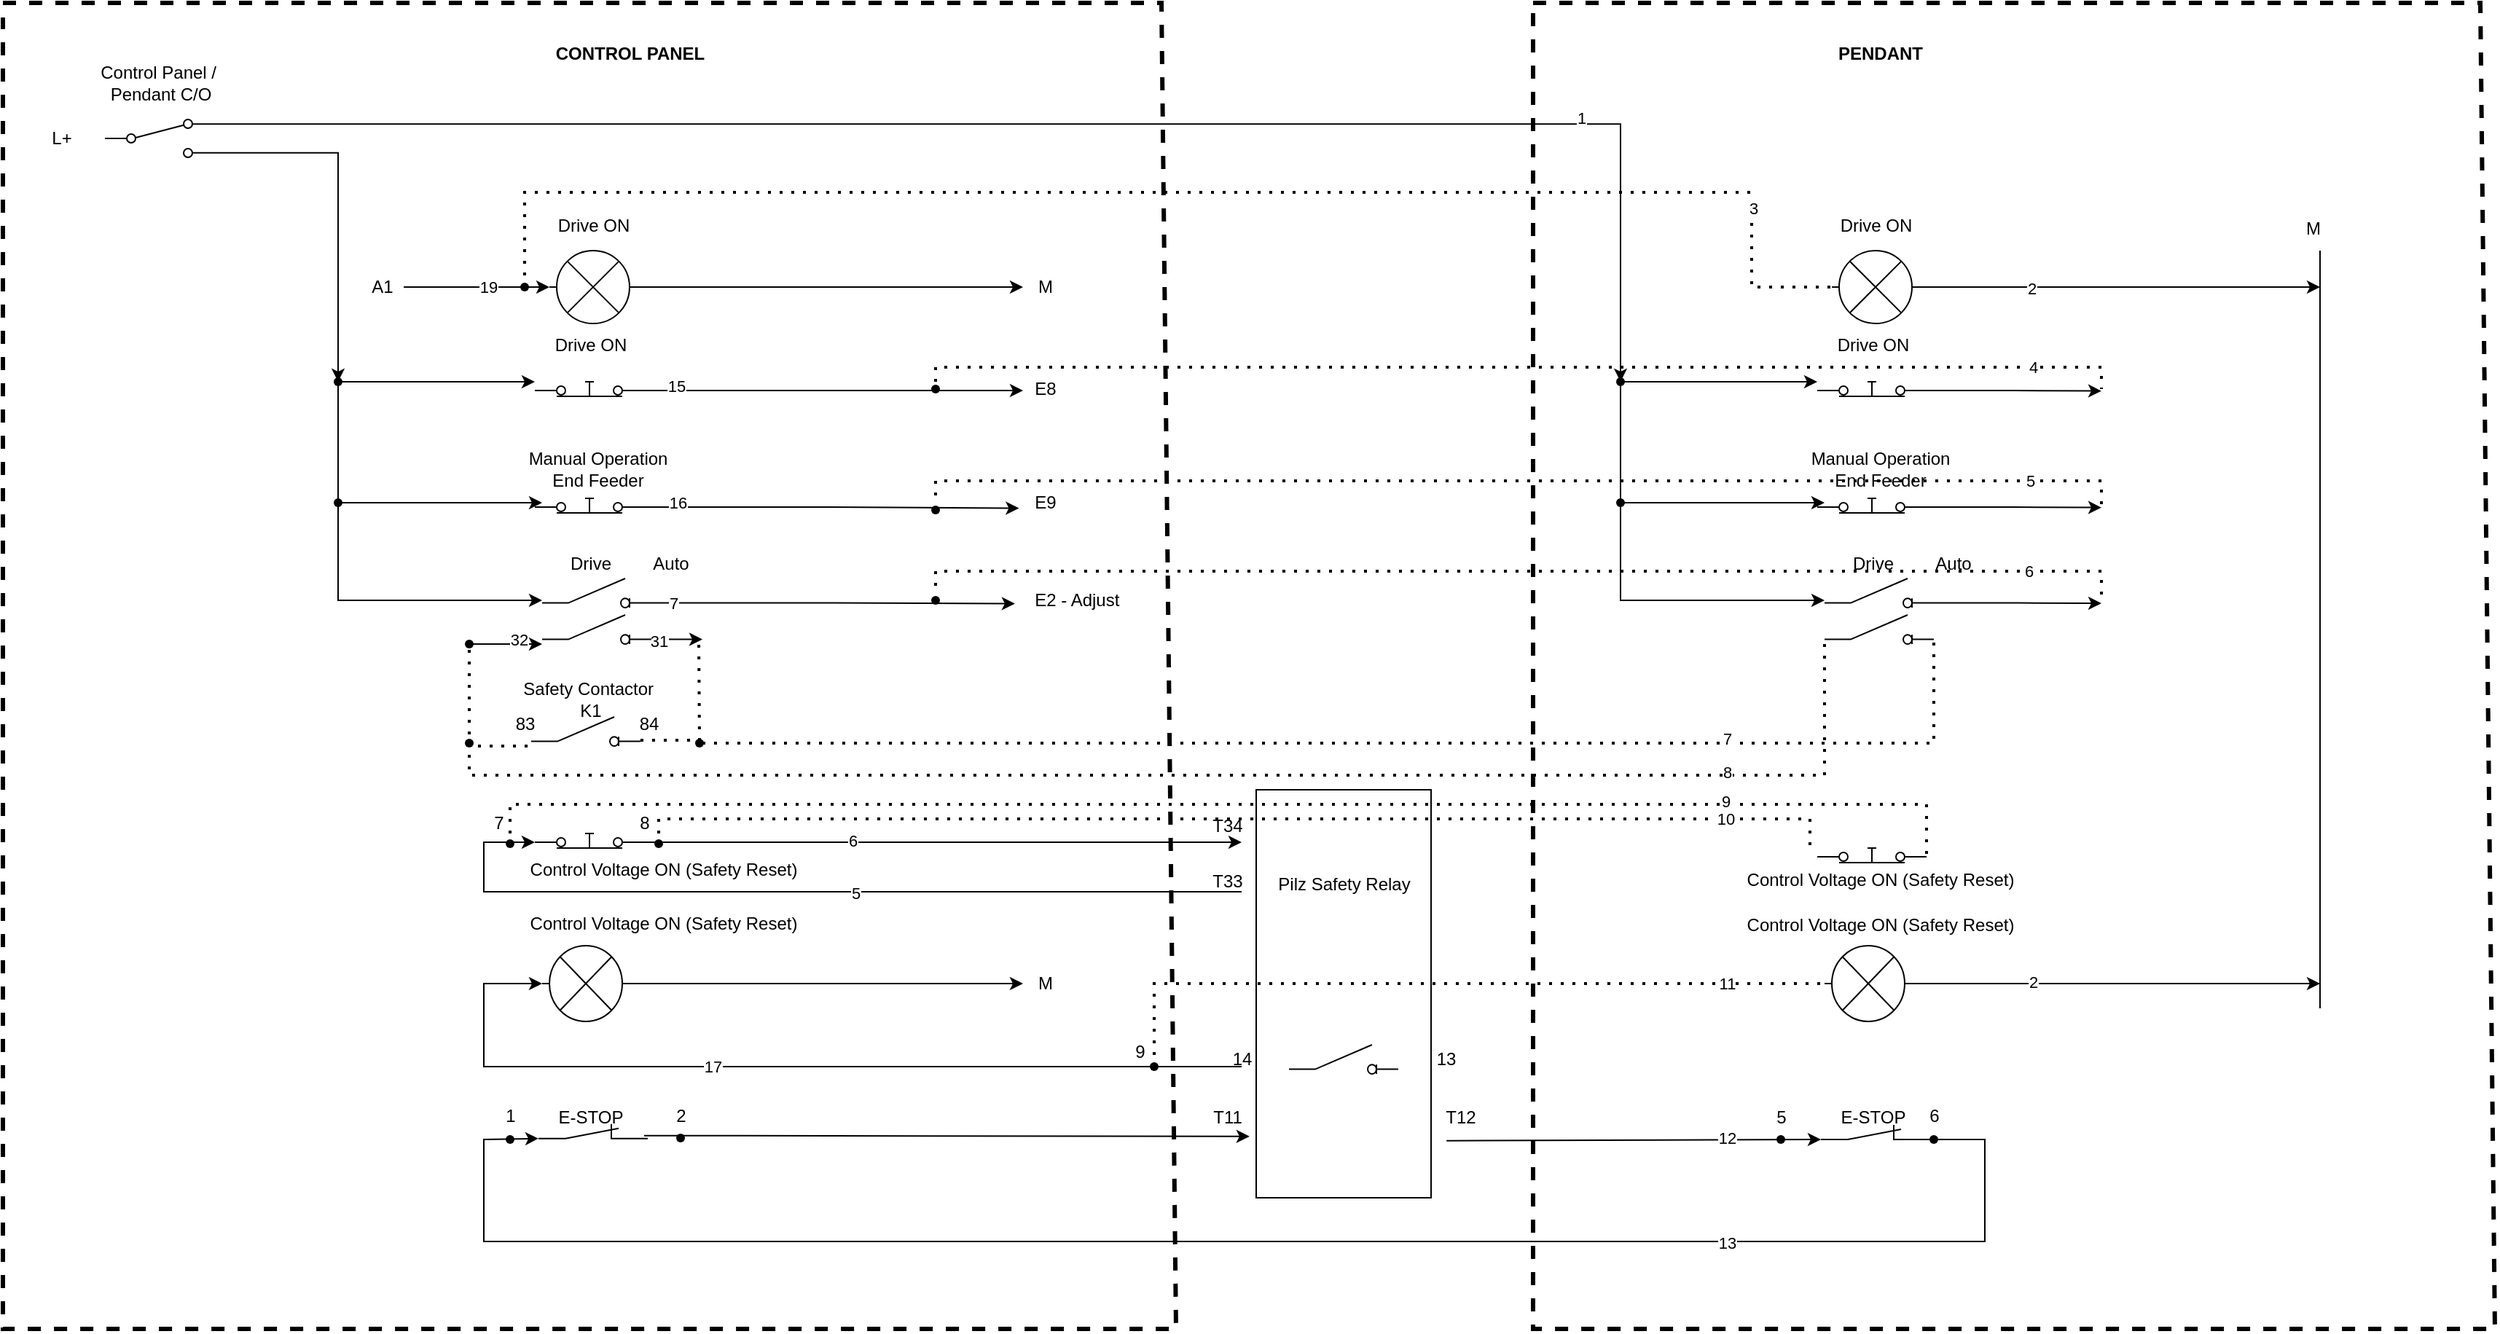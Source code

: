 <mxfile version="26.0.16">
  <diagram name="Page-1" id="7e0a89b8-554c-2b80-1dc8-d5c74ca68de4">
    <mxGraphModel dx="1048" dy="552" grid="1" gridSize="10" guides="1" tooltips="1" connect="1" arrows="1" fold="1" page="1" pageScale="1" pageWidth="1100" pageHeight="850" background="none" math="0" shadow="0">
      <root>
        <mxCell id="0" />
        <mxCell id="1" parent="0" />
        <mxCell id="IDQg8fl6bIcZGyg7sgiW-2" style="edgeStyle=orthogonalEdgeStyle;rounded=0;orthogonalLoop=1;jettySize=auto;html=1;exitX=1;exitY=0.8;exitDx=0;exitDy=0;" edge="1" parent="1" source="r-EeKwnptwa9FQMb00Me-15">
          <mxGeometry relative="1" as="geometry">
            <mxPoint x="780" y="656" as="targetPoint" />
          </mxGeometry>
        </mxCell>
        <mxCell id="IDQg8fl6bIcZGyg7sgiW-48" value="15" style="edgeLabel;html=1;align=center;verticalAlign=middle;resizable=0;points=[];" vertex="1" connectable="0" parent="IDQg8fl6bIcZGyg7sgiW-2">
          <mxGeometry x="-0.835" y="3" relative="1" as="geometry">
            <mxPoint as="offset" />
          </mxGeometry>
        </mxCell>
        <mxCell id="r-EeKwnptwa9FQMb00Me-15" value="" style="html=1;shape=mxgraph.electrical.electro-mechanical.pushbutton;aspect=fixed;elSwitchState=on;" parent="1" vertex="1">
          <mxGeometry x="445" y="640" width="75" height="20" as="geometry" />
        </mxCell>
        <mxCell id="IDQg8fl6bIcZGyg7sgiW-142" style="edgeStyle=orthogonalEdgeStyle;rounded=0;orthogonalLoop=1;jettySize=auto;html=1;exitX=1;exitY=0.8;exitDx=0;exitDy=0;" edge="1" parent="1" source="r-EeKwnptwa9FQMb00Me-16">
          <mxGeometry relative="1" as="geometry">
            <mxPoint x="930" y="966" as="targetPoint" />
          </mxGeometry>
        </mxCell>
        <mxCell id="IDQg8fl6bIcZGyg7sgiW-170" value="6" style="edgeLabel;html=1;align=center;verticalAlign=middle;resizable=0;points=[];" vertex="1" connectable="0" parent="IDQg8fl6bIcZGyg7sgiW-142">
          <mxGeometry x="-0.304" y="1" relative="1" as="geometry">
            <mxPoint as="offset" />
          </mxGeometry>
        </mxCell>
        <mxCell id="r-EeKwnptwa9FQMb00Me-16" value="" style="html=1;shape=mxgraph.electrical.electro-mechanical.pushbutton;aspect=fixed;elSwitchState=on;" parent="1" vertex="1">
          <mxGeometry x="445" y="950" width="75" height="20" as="geometry" />
        </mxCell>
        <mxCell id="IDQg8fl6bIcZGyg7sgiW-74" style="edgeStyle=orthogonalEdgeStyle;rounded=0;orthogonalLoop=1;jettySize=auto;html=1;exitX=1;exitY=0.12;exitDx=0;exitDy=0;entryX=0.451;entryY=-0.068;entryDx=0;entryDy=0;entryPerimeter=0;" edge="1" parent="1" source="r-EeKwnptwa9FQMb00Me-17" target="IDQg8fl6bIcZGyg7sgiW-92">
          <mxGeometry relative="1" as="geometry">
            <mxPoint x="1080" y="543" as="targetPoint" />
          </mxGeometry>
        </mxCell>
        <mxCell id="IDQg8fl6bIcZGyg7sgiW-183" value="1" style="edgeLabel;html=1;align=center;verticalAlign=middle;resizable=0;points=[];" vertex="1" connectable="0" parent="IDQg8fl6bIcZGyg7sgiW-74">
          <mxGeometry x="0.645" y="4" relative="1" as="geometry">
            <mxPoint x="-1" as="offset" />
          </mxGeometry>
        </mxCell>
        <mxCell id="r-EeKwnptwa9FQMb00Me-17" value="" style="html=1;shape=mxgraph.electrical.electro-mechanical.twoWaySwitch;aspect=fixed;elSwitchState=2;" parent="1" vertex="1">
          <mxGeometry x="150" y="470" width="75" height="26" as="geometry" />
        </mxCell>
        <mxCell id="r-EeKwnptwa9FQMb00Me-27" style="edgeStyle=orthogonalEdgeStyle;rounded=0;orthogonalLoop=1;jettySize=auto;html=1;" parent="1" source="r-EeKwnptwa9FQMb00Me-26" edge="1">
          <mxGeometry relative="1" as="geometry">
            <mxPoint x="450" y="733" as="targetPoint" />
          </mxGeometry>
        </mxCell>
        <mxCell id="r-EeKwnptwa9FQMb00Me-26" value="" style="shape=waypoint;sketch=0;fillStyle=solid;size=6;pointerEvents=1;points=[];fillColor=none;resizable=0;rotatable=0;perimeter=centerPerimeter;snapToPoint=1;" parent="1" vertex="1">
          <mxGeometry x="300" y="723" width="20" height="20" as="geometry" />
        </mxCell>
        <mxCell id="IDQg8fl6bIcZGyg7sgiW-1" style="edgeStyle=orthogonalEdgeStyle;rounded=0;orthogonalLoop=1;jettySize=auto;html=1;" edge="1" parent="1" source="r-EeKwnptwa9FQMb00Me-48" target="r-EeKwnptwa9FQMb00Me-15">
          <mxGeometry relative="1" as="geometry" />
        </mxCell>
        <mxCell id="IDQg8fl6bIcZGyg7sgiW-17" style="edgeStyle=orthogonalEdgeStyle;rounded=0;orthogonalLoop=1;jettySize=auto;html=1;" edge="1" parent="1" source="r-EeKwnptwa9FQMb00Me-48">
          <mxGeometry relative="1" as="geometry">
            <mxPoint x="450" y="800" as="targetPoint" />
            <Array as="points">
              <mxPoint x="310" y="800" />
              <mxPoint x="361" y="800" />
            </Array>
          </mxGeometry>
        </mxCell>
        <mxCell id="r-EeKwnptwa9FQMb00Me-48" value="" style="shape=waypoint;sketch=0;fillStyle=solid;size=6;pointerEvents=1;points=[];fillColor=none;resizable=0;rotatable=0;perimeter=centerPerimeter;snapToPoint=1;" parent="1" vertex="1">
          <mxGeometry x="300" y="640" width="20" height="20" as="geometry" />
        </mxCell>
        <mxCell id="r-EeKwnptwa9FQMb00Me-78" value="Drive ON" style="text;html=1;align=center;verticalAlign=middle;resizable=0;points=[];autosize=1;strokeColor=none;fillColor=none;" parent="1" vertex="1">
          <mxGeometry x="447.5" y="610" width="70" height="30" as="geometry" />
        </mxCell>
        <mxCell id="r-EeKwnptwa9FQMb00Me-79" value="&lt;div&gt;Manual Operation&lt;/div&gt;End Feeder" style="text;html=1;align=center;verticalAlign=middle;resizable=0;points=[];autosize=1;strokeColor=none;fillColor=none;" parent="1" vertex="1">
          <mxGeometry x="427.5" y="690" width="120" height="40" as="geometry" />
        </mxCell>
        <mxCell id="r-EeKwnptwa9FQMb00Me-81" value="Drive" style="text;html=1;align=center;verticalAlign=middle;resizable=0;points=[];autosize=1;strokeColor=none;fillColor=none;" parent="1" vertex="1">
          <mxGeometry x="457.5" y="760" width="50" height="30" as="geometry" />
        </mxCell>
        <mxCell id="r-EeKwnptwa9FQMb00Me-86" value="L+" style="text;html=1;align=center;verticalAlign=middle;resizable=0;points=[];autosize=1;strokeColor=none;fillColor=none;" parent="1" vertex="1">
          <mxGeometry x="100" y="468" width="40" height="30" as="geometry" />
        </mxCell>
        <mxCell id="r-EeKwnptwa9FQMb00Me-96" value="&lt;b&gt;CONTROL PANEL&lt;/b&gt;" style="text;html=1;align=center;verticalAlign=middle;resizable=0;points=[];autosize=1;strokeColor=none;fillColor=none;" parent="1" vertex="1">
          <mxGeometry x="445" y="410" width="130" height="30" as="geometry" />
        </mxCell>
        <mxCell id="Pc5fEkgWnDJ0rDliruo7-10" value="E8" style="text;html=1;align=center;verticalAlign=middle;resizable=0;points=[];autosize=1;strokeColor=none;fillColor=none;" parent="1" vertex="1">
          <mxGeometry x="775" y="640" width="40" height="30" as="geometry" />
        </mxCell>
        <mxCell id="Pc5fEkgWnDJ0rDliruo7-13" value="&amp;nbsp;E2 - Adjust" style="text;html=1;align=center;verticalAlign=middle;resizable=0;points=[];autosize=1;strokeColor=none;fillColor=none;" parent="1" vertex="1">
          <mxGeometry x="775" y="785" width="80" height="30" as="geometry" />
        </mxCell>
        <mxCell id="Pc5fEkgWnDJ0rDliruo7-23" value="Auto" style="text;html=1;align=center;verticalAlign=middle;resizable=0;points=[];autosize=1;strokeColor=none;fillColor=none;" parent="1" vertex="1">
          <mxGeometry x="512.5" y="760" width="50" height="30" as="geometry" />
        </mxCell>
        <mxCell id="tsztMEHzvPIrC_lY6xDu-1" value="" style="html=1;shape=mxgraph.electrical.electro-mechanical.switchDisconnector;aspect=fixed;elSwitchState=off;" parent="1" vertex="1">
          <mxGeometry x="450" y="785" width="75" height="20" as="geometry" />
        </mxCell>
        <mxCell id="IDQg8fl6bIcZGyg7sgiW-38" style="edgeStyle=orthogonalEdgeStyle;rounded=0;orthogonalLoop=1;jettySize=auto;html=1;exitX=1;exitY=0.84;exitDx=0;exitDy=0;" edge="1" parent="1" source="tsztMEHzvPIrC_lY6xDu-2">
          <mxGeometry relative="1" as="geometry">
            <mxPoint x="560" y="827" as="targetPoint" />
          </mxGeometry>
        </mxCell>
        <mxCell id="IDQg8fl6bIcZGyg7sgiW-39" value="31" style="edgeLabel;html=1;align=center;verticalAlign=middle;resizable=0;points=[];" vertex="1" connectable="0" parent="IDQg8fl6bIcZGyg7sgiW-38">
          <mxGeometry x="-0.746" y="-1" relative="1" as="geometry">
            <mxPoint as="offset" />
          </mxGeometry>
        </mxCell>
        <mxCell id="tsztMEHzvPIrC_lY6xDu-2" value="" style="html=1;shape=mxgraph.electrical.electro-mechanical.switchDisconnector;aspect=fixed;elSwitchState=off;" parent="1" vertex="1">
          <mxGeometry x="450" y="810" width="75" height="20" as="geometry" />
        </mxCell>
        <mxCell id="tsztMEHzvPIrC_lY6xDu-5" value="" style="html=1;shape=mxgraph.electrical.electro-mechanical.pushbutton;aspect=fixed;elSwitchState=on;" parent="1" vertex="1">
          <mxGeometry x="445" y="720" width="75" height="20" as="geometry" />
        </mxCell>
        <mxCell id="tsztMEHzvPIrC_lY6xDu-7" value="Control Voltage ON (Safety Reset)" style="text;html=1;align=center;verticalAlign=middle;resizable=0;points=[];autosize=1;strokeColor=none;fillColor=none;" parent="1" vertex="1">
          <mxGeometry x="428" y="970" width="210" height="30" as="geometry" />
        </mxCell>
        <mxCell id="tsztMEHzvPIrC_lY6xDu-9" value="E9" style="text;html=1;align=center;verticalAlign=middle;resizable=0;points=[];autosize=1;strokeColor=none;fillColor=none;" parent="1" vertex="1">
          <mxGeometry x="775" y="718" width="40" height="30" as="geometry" />
        </mxCell>
        <mxCell id="tsztMEHzvPIrC_lY6xDu-10" value="" style="pointerEvents=1;verticalLabelPosition=bottom;shadow=0;dashed=0;align=center;html=1;verticalAlign=top;shape=mxgraph.electrical.electro-mechanical.break_contact;" parent="1" vertex="1">
          <mxGeometry x="447.5" y="1159.33" width="75" height="10" as="geometry" />
        </mxCell>
        <mxCell id="tsztMEHzvPIrC_lY6xDu-11" value="E-STOP" style="text;html=1;align=center;verticalAlign=middle;resizable=0;points=[];autosize=1;strokeColor=none;fillColor=none;" parent="1" vertex="1">
          <mxGeometry x="447.5" y="1140" width="70" height="30" as="geometry" />
        </mxCell>
        <mxCell id="IDQg8fl6bIcZGyg7sgiW-19" style="edgeStyle=orthogonalEdgeStyle;rounded=0;orthogonalLoop=1;jettySize=auto;html=1;exitX=1;exitY=0.8;exitDx=0;exitDy=0;entryX=0.055;entryY=0.627;entryDx=0;entryDy=0;entryPerimeter=0;" edge="1" parent="1" source="tsztMEHzvPIrC_lY6xDu-5" target="tsztMEHzvPIrC_lY6xDu-9">
          <mxGeometry relative="1" as="geometry">
            <mxPoint x="750" y="736" as="targetPoint" />
          </mxGeometry>
        </mxCell>
        <mxCell id="IDQg8fl6bIcZGyg7sgiW-47" value="16" style="edgeLabel;html=1;align=center;verticalAlign=middle;resizable=0;points=[];" vertex="1" connectable="0" parent="IDQg8fl6bIcZGyg7sgiW-19">
          <mxGeometry x="-0.834" y="3" relative="1" as="geometry">
            <mxPoint x="1" as="offset" />
          </mxGeometry>
        </mxCell>
        <mxCell id="IDQg8fl6bIcZGyg7sgiW-20" value="Safety Contactor&amp;nbsp;&lt;div&gt;K1&lt;/div&gt;" style="text;html=1;align=center;verticalAlign=middle;resizable=0;points=[];autosize=1;strokeColor=none;fillColor=none;" vertex="1" parent="1">
          <mxGeometry x="422.5" y="848" width="120" height="40" as="geometry" />
        </mxCell>
        <mxCell id="IDQg8fl6bIcZGyg7sgiW-25" value="" style="endArrow=classic;html=1;rounded=0;exitX=0.223;exitY=0.523;exitDx=0;exitDy=0;exitPerimeter=0;" edge="1" parent="1" source="IDQg8fl6bIcZGyg7sgiW-26">
          <mxGeometry width="50" height="50" relative="1" as="geometry">
            <mxPoint x="360" y="830" as="sourcePoint" />
            <mxPoint x="450" y="830" as="targetPoint" />
          </mxGeometry>
        </mxCell>
        <mxCell id="IDQg8fl6bIcZGyg7sgiW-31" value="32" style="edgeLabel;html=1;align=center;verticalAlign=middle;resizable=0;points=[];" vertex="1" connectable="0" parent="IDQg8fl6bIcZGyg7sgiW-25">
          <mxGeometry x="0.366" y="3" relative="1" as="geometry">
            <mxPoint as="offset" />
          </mxGeometry>
        </mxCell>
        <mxCell id="IDQg8fl6bIcZGyg7sgiW-26" value="" style="shape=waypoint;sketch=0;fillStyle=solid;size=6;pointerEvents=1;points=[];fillColor=none;resizable=0;rotatable=0;perimeter=centerPerimeter;snapToPoint=1;" vertex="1" parent="1">
          <mxGeometry x="390" y="820" width="20" height="20" as="geometry" />
        </mxCell>
        <mxCell id="IDQg8fl6bIcZGyg7sgiW-27" value="" style="html=1;shape=mxgraph.electrical.electro-mechanical.switchDisconnector;aspect=fixed;elSwitchState=off;" vertex="1" parent="1">
          <mxGeometry x="442.5" y="880" width="75" height="20" as="geometry" />
        </mxCell>
        <mxCell id="IDQg8fl6bIcZGyg7sgiW-28" value="" style="endArrow=none;dashed=1;html=1;dashPattern=1 3;strokeWidth=2;rounded=0;" edge="1" parent="1">
          <mxGeometry width="50" height="50" relative="1" as="geometry">
            <mxPoint x="517.5" y="896" as="sourcePoint" />
            <mxPoint x="557.5" y="828" as="targetPoint" />
            <Array as="points">
              <mxPoint x="558" y="896" />
            </Array>
          </mxGeometry>
        </mxCell>
        <mxCell id="IDQg8fl6bIcZGyg7sgiW-29" value="" style="endArrow=none;dashed=1;html=1;dashPattern=1 3;strokeWidth=2;rounded=0;" edge="1" parent="1">
          <mxGeometry width="50" height="50" relative="1" as="geometry">
            <mxPoint x="440" y="900" as="sourcePoint" />
            <mxPoint x="400" y="830" as="targetPoint" />
            <Array as="points">
              <mxPoint x="400" y="900" />
            </Array>
          </mxGeometry>
        </mxCell>
        <mxCell id="IDQg8fl6bIcZGyg7sgiW-35" value="83" style="text;html=1;align=center;verticalAlign=middle;resizable=0;points=[];autosize=1;strokeColor=none;fillColor=none;" vertex="1" parent="1">
          <mxGeometry x="417.5" y="870" width="40" height="30" as="geometry" />
        </mxCell>
        <mxCell id="IDQg8fl6bIcZGyg7sgiW-36" value="84" style="text;html=1;align=center;verticalAlign=middle;resizable=0;points=[];autosize=1;strokeColor=none;fillColor=none;" vertex="1" parent="1">
          <mxGeometry x="502.5" y="870" width="40" height="30" as="geometry" />
        </mxCell>
        <mxCell id="IDQg8fl6bIcZGyg7sgiW-40" value="" style="endArrow=classic;html=1;rounded=0;entryX=0;entryY=0.8;entryDx=0;entryDy=0;" edge="1" parent="1" target="r-EeKwnptwa9FQMb00Me-16">
          <mxGeometry width="50" height="50" relative="1" as="geometry">
            <mxPoint x="930" y="1000" as="sourcePoint" />
            <mxPoint x="442.5" y="979" as="targetPoint" />
            <Array as="points">
              <mxPoint x="410" y="1000" />
              <mxPoint x="410" y="966" />
            </Array>
          </mxGeometry>
        </mxCell>
        <mxCell id="IDQg8fl6bIcZGyg7sgiW-169" value="5" style="edgeLabel;html=1;align=center;verticalAlign=middle;resizable=0;points=[];" vertex="1" connectable="0" parent="IDQg8fl6bIcZGyg7sgiW-40">
          <mxGeometry x="-0.098" y="1" relative="1" as="geometry">
            <mxPoint as="offset" />
          </mxGeometry>
        </mxCell>
        <mxCell id="IDQg8fl6bIcZGyg7sgiW-42" value="T33" style="text;html=1;align=center;verticalAlign=middle;resizable=0;points=[];autosize=1;strokeColor=none;fillColor=none;" vertex="1" parent="1">
          <mxGeometry x="900" y="978" width="40" height="30" as="geometry" />
        </mxCell>
        <mxCell id="IDQg8fl6bIcZGyg7sgiW-43" value="T34" style="text;html=1;align=center;verticalAlign=middle;resizable=0;points=[];autosize=1;strokeColor=none;fillColor=none;" vertex="1" parent="1">
          <mxGeometry x="900" y="940" width="40" height="30" as="geometry" />
        </mxCell>
        <mxCell id="IDQg8fl6bIcZGyg7sgiW-45" value="" style="endArrow=classic;html=1;rounded=0;entryX=0.886;entryY=0.93;entryDx=0;entryDy=0;entryPerimeter=0;" edge="1" parent="1" target="IDQg8fl6bIcZGyg7sgiW-172">
          <mxGeometry width="50" height="50" relative="1" as="geometry">
            <mxPoint x="520" y="1167.33" as="sourcePoint" />
            <mxPoint x="780" y="1167.33" as="targetPoint" />
          </mxGeometry>
        </mxCell>
        <mxCell id="IDQg8fl6bIcZGyg7sgiW-46" value="" style="endArrow=classic;html=1;rounded=0;entryX=0;entryY=1;entryDx=0;entryDy=0;entryPerimeter=0;exitX=1;exitY=1;exitDx=0;exitDy=0;exitPerimeter=0;" edge="1" parent="1" source="IDQg8fl6bIcZGyg7sgiW-108" target="tsztMEHzvPIrC_lY6xDu-10">
          <mxGeometry width="50" height="50" relative="1" as="geometry">
            <mxPoint x="1420" y="1180" as="sourcePoint" />
            <mxPoint x="350" y="1127.33" as="targetPoint" />
            <Array as="points">
              <mxPoint x="1440" y="1170" />
              <mxPoint x="1440" y="1240" />
              <mxPoint x="410" y="1240" />
              <mxPoint x="410" y="1170" />
            </Array>
          </mxGeometry>
        </mxCell>
        <mxCell id="IDQg8fl6bIcZGyg7sgiW-202" value="13" style="edgeLabel;html=1;align=center;verticalAlign=middle;resizable=0;points=[];" vertex="1" connectable="0" parent="IDQg8fl6bIcZGyg7sgiW-46">
          <mxGeometry x="-0.894" relative="1" as="geometry">
            <mxPoint x="-177" y="42" as="offset" />
          </mxGeometry>
        </mxCell>
        <mxCell id="IDQg8fl6bIcZGyg7sgiW-71" style="edgeStyle=orthogonalEdgeStyle;rounded=0;orthogonalLoop=1;jettySize=auto;html=1;exitX=1;exitY=0.5;exitDx=0;exitDy=0;exitPerimeter=0;" edge="1" parent="1" source="IDQg8fl6bIcZGyg7sgiW-49">
          <mxGeometry relative="1" as="geometry">
            <mxPoint x="780" y="585" as="targetPoint" />
          </mxGeometry>
        </mxCell>
        <mxCell id="IDQg8fl6bIcZGyg7sgiW-49" value="" style="pointerEvents=1;verticalLabelPosition=bottom;shadow=0;dashed=0;align=center;html=1;verticalAlign=top;shape=mxgraph.electrical.miscellaneous.light_bulb;" vertex="1" parent="1">
          <mxGeometry x="455" y="560" width="60" height="50" as="geometry" />
        </mxCell>
        <mxCell id="IDQg8fl6bIcZGyg7sgiW-50" value="" style="pointerEvents=1;verticalLabelPosition=bottom;shadow=0;dashed=0;align=center;html=1;verticalAlign=top;shape=mxgraph.electrical.miscellaneous.light_bulb;" vertex="1" parent="1">
          <mxGeometry x="450" y="1037" width="60" height="52" as="geometry" />
        </mxCell>
        <mxCell id="IDQg8fl6bIcZGyg7sgiW-51" value="Drive ON" style="text;html=1;align=center;verticalAlign=middle;resizable=0;points=[];autosize=1;strokeColor=none;fillColor=none;" vertex="1" parent="1">
          <mxGeometry x="450" y="528" width="70" height="30" as="geometry" />
        </mxCell>
        <mxCell id="IDQg8fl6bIcZGyg7sgiW-53" value="Control Voltage ON (Safety Reset)" style="text;html=1;align=center;verticalAlign=middle;resizable=0;points=[];autosize=1;strokeColor=none;fillColor=none;" vertex="1" parent="1">
          <mxGeometry x="428" y="1007" width="210" height="30" as="geometry" />
        </mxCell>
        <mxCell id="IDQg8fl6bIcZGyg7sgiW-56" value="" style="endArrow=classic;html=1;rounded=0;entryX=0;entryY=0.5;entryDx=0;entryDy=0;entryPerimeter=0;" edge="1" parent="1" target="IDQg8fl6bIcZGyg7sgiW-49">
          <mxGeometry width="50" height="50" relative="1" as="geometry">
            <mxPoint x="355" y="585" as="sourcePoint" />
            <mxPoint x="365" y="540" as="targetPoint" />
          </mxGeometry>
        </mxCell>
        <mxCell id="IDQg8fl6bIcZGyg7sgiW-57" value="19" style="edgeLabel;html=1;align=center;verticalAlign=middle;resizable=0;points=[];" vertex="1" connectable="0" parent="IDQg8fl6bIcZGyg7sgiW-56">
          <mxGeometry x="0.153" relative="1" as="geometry">
            <mxPoint as="offset" />
          </mxGeometry>
        </mxCell>
        <mxCell id="IDQg8fl6bIcZGyg7sgiW-58" value="A1" style="text;html=1;align=center;verticalAlign=middle;resizable=0;points=[];autosize=1;strokeColor=none;fillColor=none;" vertex="1" parent="1">
          <mxGeometry x="320" y="570" width="40" height="30" as="geometry" />
        </mxCell>
        <mxCell id="IDQg8fl6bIcZGyg7sgiW-59" value="" style="endArrow=classic;html=1;rounded=0;entryX=0;entryY=0.5;entryDx=0;entryDy=0;entryPerimeter=0;" edge="1" parent="1" target="IDQg8fl6bIcZGyg7sgiW-50">
          <mxGeometry width="50" height="50" relative="1" as="geometry">
            <mxPoint x="930" y="1120" as="sourcePoint" />
            <mxPoint x="350" y="1008" as="targetPoint" />
            <Array as="points">
              <mxPoint x="410" y="1120" />
              <mxPoint x="410" y="1063" />
            </Array>
          </mxGeometry>
        </mxCell>
        <mxCell id="IDQg8fl6bIcZGyg7sgiW-64" value="17" style="edgeLabel;html=1;align=center;verticalAlign=middle;resizable=0;points=[];" vertex="1" connectable="0" parent="IDQg8fl6bIcZGyg7sgiW-59">
          <mxGeometry x="0.179" relative="1" as="geometry">
            <mxPoint as="offset" />
          </mxGeometry>
        </mxCell>
        <mxCell id="IDQg8fl6bIcZGyg7sgiW-68" style="edgeStyle=orthogonalEdgeStyle;rounded=0;orthogonalLoop=1;jettySize=auto;html=1;exitX=1;exitY=0.5;exitDx=0;exitDy=0;exitPerimeter=0;entryX=0;entryY=0.5;entryDx=0;entryDy=0;entryPerimeter=0;" edge="1" parent="1" source="IDQg8fl6bIcZGyg7sgiW-50" target="IDQg8fl6bIcZGyg7sgiW-80">
          <mxGeometry relative="1" as="geometry">
            <mxPoint x="720" y="1063" as="targetPoint" />
          </mxGeometry>
        </mxCell>
        <mxCell id="IDQg8fl6bIcZGyg7sgiW-73" style="edgeStyle=orthogonalEdgeStyle;rounded=0;orthogonalLoop=1;jettySize=auto;html=1;exitX=1;exitY=0.88;exitDx=0;exitDy=0;entryX=0.041;entryY=-0.113;entryDx=0;entryDy=0;entryPerimeter=0;" edge="1" parent="1" source="r-EeKwnptwa9FQMb00Me-17" target="r-EeKwnptwa9FQMb00Me-48">
          <mxGeometry relative="1" as="geometry" />
        </mxCell>
        <mxCell id="IDQg8fl6bIcZGyg7sgiW-77" value="" style="rounded=0;whiteSpace=wrap;html=1;" vertex="1" parent="1">
          <mxGeometry x="940" y="930" width="120" height="280" as="geometry" />
        </mxCell>
        <mxCell id="IDQg8fl6bIcZGyg7sgiW-79" value="14" style="text;html=1;align=center;verticalAlign=middle;resizable=0;points=[];autosize=1;strokeColor=none;fillColor=none;" vertex="1" parent="1">
          <mxGeometry x="910" y="1100" width="40" height="30" as="geometry" />
        </mxCell>
        <mxCell id="IDQg8fl6bIcZGyg7sgiW-80" value="M" style="text;html=1;align=center;verticalAlign=middle;resizable=0;points=[];autosize=1;strokeColor=none;fillColor=none;" vertex="1" parent="1">
          <mxGeometry x="780" y="1048" width="30" height="30" as="geometry" />
        </mxCell>
        <mxCell id="IDQg8fl6bIcZGyg7sgiW-81" value="" style="html=1;shape=mxgraph.electrical.electro-mechanical.switchDisconnector;aspect=fixed;elSwitchState=off;" vertex="1" parent="1">
          <mxGeometry x="962.5" y="1105" width="75" height="20" as="geometry" />
        </mxCell>
        <mxCell id="IDQg8fl6bIcZGyg7sgiW-82" value="13" style="text;html=1;align=center;verticalAlign=middle;resizable=0;points=[];autosize=1;strokeColor=none;fillColor=none;" vertex="1" parent="1">
          <mxGeometry x="1050" y="1100" width="40" height="30" as="geometry" />
        </mxCell>
        <mxCell id="IDQg8fl6bIcZGyg7sgiW-83" value="M" style="text;html=1;align=center;verticalAlign=middle;resizable=0;points=[];autosize=1;strokeColor=none;fillColor=none;" vertex="1" parent="1">
          <mxGeometry x="780" y="570" width="30" height="30" as="geometry" />
        </mxCell>
        <mxCell id="IDQg8fl6bIcZGyg7sgiW-205" style="edgeStyle=orthogonalEdgeStyle;rounded=0;orthogonalLoop=1;jettySize=auto;html=1;exitX=1;exitY=0.8;exitDx=0;exitDy=0;" edge="1" parent="1" source="IDQg8fl6bIcZGyg7sgiW-86">
          <mxGeometry relative="1" as="geometry">
            <mxPoint x="1520" y="656.333" as="targetPoint" />
          </mxGeometry>
        </mxCell>
        <mxCell id="IDQg8fl6bIcZGyg7sgiW-86" value="" style="html=1;shape=mxgraph.electrical.electro-mechanical.pushbutton;aspect=fixed;elSwitchState=on;" vertex="1" parent="1">
          <mxGeometry x="1325" y="640" width="75" height="20" as="geometry" />
        </mxCell>
        <mxCell id="IDQg8fl6bIcZGyg7sgiW-87" value="" style="html=1;shape=mxgraph.electrical.electro-mechanical.pushbutton;aspect=fixed;elSwitchState=on;" vertex="1" parent="1">
          <mxGeometry x="1325" y="960" width="75" height="20" as="geometry" />
        </mxCell>
        <mxCell id="IDQg8fl6bIcZGyg7sgiW-88" style="edgeStyle=orthogonalEdgeStyle;rounded=0;orthogonalLoop=1;jettySize=auto;html=1;" edge="1" parent="1" source="IDQg8fl6bIcZGyg7sgiW-89">
          <mxGeometry relative="1" as="geometry">
            <mxPoint x="1330" y="733" as="targetPoint" />
          </mxGeometry>
        </mxCell>
        <mxCell id="IDQg8fl6bIcZGyg7sgiW-89" value="" style="shape=waypoint;sketch=0;fillStyle=solid;size=6;pointerEvents=1;points=[];fillColor=none;resizable=0;rotatable=0;perimeter=centerPerimeter;snapToPoint=1;" vertex="1" parent="1">
          <mxGeometry x="1180" y="723" width="20" height="20" as="geometry" />
        </mxCell>
        <mxCell id="IDQg8fl6bIcZGyg7sgiW-90" style="edgeStyle=orthogonalEdgeStyle;rounded=0;orthogonalLoop=1;jettySize=auto;html=1;" edge="1" parent="1" source="IDQg8fl6bIcZGyg7sgiW-92" target="IDQg8fl6bIcZGyg7sgiW-86">
          <mxGeometry relative="1" as="geometry" />
        </mxCell>
        <mxCell id="IDQg8fl6bIcZGyg7sgiW-91" style="edgeStyle=orthogonalEdgeStyle;rounded=0;orthogonalLoop=1;jettySize=auto;html=1;" edge="1" parent="1" source="IDQg8fl6bIcZGyg7sgiW-92">
          <mxGeometry relative="1" as="geometry">
            <mxPoint x="1330" y="800" as="targetPoint" />
            <Array as="points">
              <mxPoint x="1190" y="800" />
              <mxPoint x="1241" y="800" />
            </Array>
          </mxGeometry>
        </mxCell>
        <mxCell id="IDQg8fl6bIcZGyg7sgiW-92" value="" style="shape=waypoint;sketch=0;fillStyle=solid;size=6;pointerEvents=1;points=[];fillColor=none;resizable=0;rotatable=0;perimeter=centerPerimeter;snapToPoint=1;" vertex="1" parent="1">
          <mxGeometry x="1180" y="640" width="20" height="20" as="geometry" />
        </mxCell>
        <mxCell id="IDQg8fl6bIcZGyg7sgiW-93" value="Drive ON" style="text;html=1;align=center;verticalAlign=middle;resizable=0;points=[];autosize=1;strokeColor=none;fillColor=none;" vertex="1" parent="1">
          <mxGeometry x="1327.5" y="610" width="70" height="30" as="geometry" />
        </mxCell>
        <mxCell id="IDQg8fl6bIcZGyg7sgiW-94" value="&lt;div&gt;Manual Operation&lt;/div&gt;End Feeder" style="text;html=1;align=center;verticalAlign=middle;resizable=0;points=[];autosize=1;strokeColor=none;fillColor=none;" vertex="1" parent="1">
          <mxGeometry x="1307.5" y="690" width="120" height="40" as="geometry" />
        </mxCell>
        <mxCell id="IDQg8fl6bIcZGyg7sgiW-95" value="Drive" style="text;html=1;align=center;verticalAlign=middle;resizable=0;points=[];autosize=1;strokeColor=none;fillColor=none;" vertex="1" parent="1">
          <mxGeometry x="1337.5" y="760" width="50" height="30" as="geometry" />
        </mxCell>
        <mxCell id="IDQg8fl6bIcZGyg7sgiW-98" value="Auto" style="text;html=1;align=center;verticalAlign=middle;resizable=0;points=[];autosize=1;strokeColor=none;fillColor=none;" vertex="1" parent="1">
          <mxGeometry x="1392.5" y="760" width="50" height="30" as="geometry" />
        </mxCell>
        <mxCell id="IDQg8fl6bIcZGyg7sgiW-203" style="edgeStyle=orthogonalEdgeStyle;rounded=0;orthogonalLoop=1;jettySize=auto;html=1;exitX=1;exitY=0.84;exitDx=0;exitDy=0;" edge="1" parent="1" source="IDQg8fl6bIcZGyg7sgiW-101">
          <mxGeometry relative="1" as="geometry">
            <mxPoint x="1520" y="802" as="targetPoint" />
          </mxGeometry>
        </mxCell>
        <mxCell id="IDQg8fl6bIcZGyg7sgiW-101" value="" style="html=1;shape=mxgraph.electrical.electro-mechanical.switchDisconnector;aspect=fixed;elSwitchState=off;" vertex="1" parent="1">
          <mxGeometry x="1330" y="785" width="75" height="20" as="geometry" />
        </mxCell>
        <mxCell id="IDQg8fl6bIcZGyg7sgiW-104" value="" style="html=1;shape=mxgraph.electrical.electro-mechanical.switchDisconnector;aspect=fixed;elSwitchState=off;" vertex="1" parent="1">
          <mxGeometry x="1330" y="810" width="75" height="20" as="geometry" />
        </mxCell>
        <mxCell id="IDQg8fl6bIcZGyg7sgiW-204" style="edgeStyle=orthogonalEdgeStyle;rounded=0;orthogonalLoop=1;jettySize=auto;html=1;exitX=1;exitY=0.8;exitDx=0;exitDy=0;" edge="1" parent="1" source="IDQg8fl6bIcZGyg7sgiW-105">
          <mxGeometry relative="1" as="geometry">
            <mxPoint x="1520" y="736.333" as="targetPoint" />
          </mxGeometry>
        </mxCell>
        <mxCell id="IDQg8fl6bIcZGyg7sgiW-105" value="" style="html=1;shape=mxgraph.electrical.electro-mechanical.pushbutton;aspect=fixed;elSwitchState=on;" vertex="1" parent="1">
          <mxGeometry x="1325" y="720" width="75" height="20" as="geometry" />
        </mxCell>
        <mxCell id="IDQg8fl6bIcZGyg7sgiW-106" value="Control Voltage ON (Safety Reset)" style="text;html=1;align=center;verticalAlign=middle;resizable=0;points=[];autosize=1;strokeColor=none;fillColor=none;" vertex="1" parent="1">
          <mxGeometry x="1262.5" y="977" width="210" height="30" as="geometry" />
        </mxCell>
        <mxCell id="IDQg8fl6bIcZGyg7sgiW-108" value="" style="pointerEvents=1;verticalLabelPosition=bottom;shadow=0;dashed=0;align=center;html=1;verticalAlign=top;shape=mxgraph.electrical.electro-mechanical.break_contact;" vertex="1" parent="1">
          <mxGeometry x="1327.5" y="1160" width="75" height="10" as="geometry" />
        </mxCell>
        <mxCell id="IDQg8fl6bIcZGyg7sgiW-109" value="E-STOP" style="text;html=1;align=center;verticalAlign=middle;resizable=0;points=[];autosize=1;strokeColor=none;fillColor=none;" vertex="1" parent="1">
          <mxGeometry x="1327.5" y="1140" width="70" height="30" as="geometry" />
        </mxCell>
        <mxCell id="IDQg8fl6bIcZGyg7sgiW-122" value="" style="endArrow=classic;html=1;rounded=0;entryX=0;entryY=1;entryDx=0;entryDy=0;entryPerimeter=0;exitX=0.265;exitY=1.052;exitDx=0;exitDy=0;exitPerimeter=0;" edge="1" parent="1" target="IDQg8fl6bIcZGyg7sgiW-108">
          <mxGeometry width="50" height="50" relative="1" as="geometry">
            <mxPoint x="1070.6" y="1170.89" as="sourcePoint" />
            <mxPoint x="1230" y="1138" as="targetPoint" />
          </mxGeometry>
        </mxCell>
        <mxCell id="IDQg8fl6bIcZGyg7sgiW-201" value="12" style="edgeLabel;html=1;align=center;verticalAlign=middle;resizable=0;points=[];" vertex="1" connectable="0" parent="IDQg8fl6bIcZGyg7sgiW-122">
          <mxGeometry x="0.517" relative="1" as="geometry">
            <mxPoint x="-3" y="-1" as="offset" />
          </mxGeometry>
        </mxCell>
        <mxCell id="IDQg8fl6bIcZGyg7sgiW-123" style="edgeStyle=orthogonalEdgeStyle;rounded=0;orthogonalLoop=1;jettySize=auto;html=1;exitX=1;exitY=0.5;exitDx=0;exitDy=0;exitPerimeter=0;" edge="1" parent="1" source="IDQg8fl6bIcZGyg7sgiW-124">
          <mxGeometry relative="1" as="geometry">
            <mxPoint x="1670" y="585" as="targetPoint" />
          </mxGeometry>
        </mxCell>
        <mxCell id="IDQg8fl6bIcZGyg7sgiW-184" value="2" style="edgeLabel;html=1;align=center;verticalAlign=middle;resizable=0;points=[];" vertex="1" connectable="0" parent="IDQg8fl6bIcZGyg7sgiW-123">
          <mxGeometry x="0.376" y="1" relative="1" as="geometry">
            <mxPoint x="-112" y="1" as="offset" />
          </mxGeometry>
        </mxCell>
        <mxCell id="IDQg8fl6bIcZGyg7sgiW-124" value="" style="pointerEvents=1;verticalLabelPosition=bottom;shadow=0;dashed=0;align=center;html=1;verticalAlign=top;shape=mxgraph.electrical.miscellaneous.light_bulb;" vertex="1" parent="1">
          <mxGeometry x="1335" y="560" width="60" height="50" as="geometry" />
        </mxCell>
        <mxCell id="IDQg8fl6bIcZGyg7sgiW-125" value="" style="pointerEvents=1;verticalLabelPosition=bottom;shadow=0;dashed=0;align=center;html=1;verticalAlign=top;shape=mxgraph.electrical.miscellaneous.light_bulb;" vertex="1" parent="1">
          <mxGeometry x="1330" y="1037" width="60" height="52" as="geometry" />
        </mxCell>
        <mxCell id="IDQg8fl6bIcZGyg7sgiW-126" value="Drive ON" style="text;html=1;align=center;verticalAlign=middle;resizable=0;points=[];autosize=1;strokeColor=none;fillColor=none;" vertex="1" parent="1">
          <mxGeometry x="1330" y="528" width="70" height="30" as="geometry" />
        </mxCell>
        <mxCell id="IDQg8fl6bIcZGyg7sgiW-127" value="Control Voltage ON (Safety Reset)" style="text;html=1;align=center;verticalAlign=middle;resizable=0;points=[];autosize=1;strokeColor=none;fillColor=none;" vertex="1" parent="1">
          <mxGeometry x="1262.5" y="1008" width="210" height="30" as="geometry" />
        </mxCell>
        <mxCell id="IDQg8fl6bIcZGyg7sgiW-132" style="edgeStyle=orthogonalEdgeStyle;rounded=0;orthogonalLoop=1;jettySize=auto;html=1;exitX=1;exitY=0.5;exitDx=0;exitDy=0;exitPerimeter=0;" edge="1" parent="1" source="IDQg8fl6bIcZGyg7sgiW-125">
          <mxGeometry relative="1" as="geometry">
            <mxPoint x="1670" y="1063" as="targetPoint" />
          </mxGeometry>
        </mxCell>
        <mxCell id="IDQg8fl6bIcZGyg7sgiW-207" value="2" style="edgeLabel;html=1;align=center;verticalAlign=middle;resizable=0;points=[];" vertex="1" connectable="0" parent="IDQg8fl6bIcZGyg7sgiW-132">
          <mxGeometry x="-0.409" y="1" relative="1" as="geometry">
            <mxPoint as="offset" />
          </mxGeometry>
        </mxCell>
        <mxCell id="IDQg8fl6bIcZGyg7sgiW-134" value="M" style="text;html=1;align=center;verticalAlign=middle;resizable=0;points=[];autosize=1;strokeColor=none;fillColor=none;" vertex="1" parent="1">
          <mxGeometry x="1650" y="530" width="30" height="30" as="geometry" />
        </mxCell>
        <mxCell id="IDQg8fl6bIcZGyg7sgiW-135" value="" style="endArrow=none;dashed=1;html=1;dashPattern=1 3;strokeWidth=2;rounded=0;exitX=0.5;exitY=0.25;exitDx=0;exitDy=0;exitPerimeter=0;entryX=0;entryY=0.5;entryDx=0;entryDy=0;entryPerimeter=0;" edge="1" parent="1" source="IDQg8fl6bIcZGyg7sgiW-136" target="IDQg8fl6bIcZGyg7sgiW-124">
          <mxGeometry width="50" height="50" relative="1" as="geometry">
            <mxPoint x="435" y="580" as="sourcePoint" />
            <mxPoint x="1280" y="580" as="targetPoint" />
            <Array as="points">
              <mxPoint x="438" y="520" />
              <mxPoint x="1280" y="520" />
              <mxPoint x="1280" y="585" />
            </Array>
          </mxGeometry>
        </mxCell>
        <mxCell id="IDQg8fl6bIcZGyg7sgiW-185" value="3" style="edgeLabel;html=1;align=center;verticalAlign=middle;resizable=0;points=[];" vertex="1" connectable="0" parent="IDQg8fl6bIcZGyg7sgiW-135">
          <mxGeometry x="0.787" y="1" relative="1" as="geometry">
            <mxPoint as="offset" />
          </mxGeometry>
        </mxCell>
        <mxCell id="IDQg8fl6bIcZGyg7sgiW-136" value="" style="shape=waypoint;sketch=0;fillStyle=solid;size=6;pointerEvents=1;points=[];fillColor=none;resizable=0;rotatable=0;perimeter=centerPerimeter;snapToPoint=1;" vertex="1" parent="1">
          <mxGeometry x="428" y="575" width="20" height="20" as="geometry" />
        </mxCell>
        <mxCell id="IDQg8fl6bIcZGyg7sgiW-137" value="&lt;b&gt;PENDANT&lt;/b&gt;" style="text;html=1;align=center;verticalAlign=middle;resizable=0;points=[];autosize=1;strokeColor=none;fillColor=none;" vertex="1" parent="1">
          <mxGeometry x="1327.5" y="410" width="80" height="30" as="geometry" />
        </mxCell>
        <mxCell id="IDQg8fl6bIcZGyg7sgiW-138" value="" style="endArrow=none;dashed=1;html=1;dashPattern=1 3;strokeWidth=2;rounded=0;entryX=0;entryY=0.5;entryDx=0;entryDy=0;entryPerimeter=0;" edge="1" parent="1" source="IDQg8fl6bIcZGyg7sgiW-140" target="IDQg8fl6bIcZGyg7sgiW-125">
          <mxGeometry width="50" height="50" relative="1" as="geometry">
            <mxPoint x="870" y="1120" as="sourcePoint" />
            <mxPoint x="920" y="1070" as="targetPoint" />
            <Array as="points">
              <mxPoint x="870" y="1063" />
            </Array>
          </mxGeometry>
        </mxCell>
        <mxCell id="IDQg8fl6bIcZGyg7sgiW-200" value="11" style="edgeLabel;html=1;align=center;verticalAlign=middle;resizable=0;points=[];" vertex="1" connectable="0" parent="IDQg8fl6bIcZGyg7sgiW-138">
          <mxGeometry x="0.741" relative="1" as="geometry">
            <mxPoint as="offset" />
          </mxGeometry>
        </mxCell>
        <mxCell id="IDQg8fl6bIcZGyg7sgiW-139" value="" style="endArrow=none;dashed=1;html=1;dashPattern=1 3;strokeWidth=2;rounded=0;entryDx=0;entryDy=0;entryPerimeter=0;" edge="1" parent="1" target="IDQg8fl6bIcZGyg7sgiW-140">
          <mxGeometry width="50" height="50" relative="1" as="geometry">
            <mxPoint x="870" y="1120" as="sourcePoint" />
            <mxPoint x="1330" y="1063" as="targetPoint" />
            <Array as="points" />
          </mxGeometry>
        </mxCell>
        <mxCell id="IDQg8fl6bIcZGyg7sgiW-140" value="" style="shape=waypoint;sketch=0;fillStyle=solid;size=6;pointerEvents=1;points=[];fillColor=none;resizable=0;rotatable=0;perimeter=centerPerimeter;snapToPoint=1;" vertex="1" parent="1">
          <mxGeometry x="860" y="1110" width="20" height="20" as="geometry" />
        </mxCell>
        <mxCell id="IDQg8fl6bIcZGyg7sgiW-143" value="" style="endArrow=none;dashed=1;html=1;dashPattern=1 3;strokeWidth=2;rounded=0;" edge="1" parent="1">
          <mxGeometry width="50" height="50" relative="1" as="geometry">
            <mxPoint x="530" y="960" as="sourcePoint" />
            <mxPoint x="1320" y="970" as="targetPoint" />
            <Array as="points">
              <mxPoint x="530" y="950" />
              <mxPoint x="1320" y="950" />
            </Array>
          </mxGeometry>
        </mxCell>
        <mxCell id="IDQg8fl6bIcZGyg7sgiW-199" value="10" style="edgeLabel;html=1;align=center;verticalAlign=middle;resizable=0;points=[];" vertex="1" connectable="0" parent="IDQg8fl6bIcZGyg7sgiW-143">
          <mxGeometry x="0.81" relative="1" as="geometry">
            <mxPoint as="offset" />
          </mxGeometry>
        </mxCell>
        <mxCell id="IDQg8fl6bIcZGyg7sgiW-144" value="" style="endArrow=none;dashed=1;html=1;dashPattern=1 3;strokeWidth=2;rounded=0;entryX=1;entryY=0.8;entryDx=0;entryDy=0;" edge="1" parent="1" target="IDQg8fl6bIcZGyg7sgiW-87">
          <mxGeometry width="50" height="50" relative="1" as="geometry">
            <mxPoint x="428" y="960" as="sourcePoint" />
            <mxPoint x="1218" y="960" as="targetPoint" />
            <Array as="points">
              <mxPoint x="428" y="940" />
              <mxPoint x="1218" y="940" />
              <mxPoint x="1400" y="940" />
            </Array>
          </mxGeometry>
        </mxCell>
        <mxCell id="IDQg8fl6bIcZGyg7sgiW-198" value="9" style="edgeLabel;html=1;align=center;verticalAlign=middle;resizable=0;points=[];" vertex="1" connectable="0" parent="IDQg8fl6bIcZGyg7sgiW-144">
          <mxGeometry x="0.658" y="3" relative="1" as="geometry">
            <mxPoint x="2" y="1" as="offset" />
          </mxGeometry>
        </mxCell>
        <mxCell id="IDQg8fl6bIcZGyg7sgiW-145" value="" style="shape=waypoint;sketch=0;fillStyle=solid;size=6;pointerEvents=1;points=[];fillColor=none;resizable=0;rotatable=0;perimeter=centerPerimeter;snapToPoint=1;" vertex="1" parent="1">
          <mxGeometry x="710" y="645" width="20" height="20" as="geometry" />
        </mxCell>
        <mxCell id="IDQg8fl6bIcZGyg7sgiW-149" value="" style="shape=waypoint;sketch=0;fillStyle=solid;size=6;pointerEvents=1;points=[];fillColor=none;resizable=0;rotatable=0;perimeter=centerPerimeter;snapToPoint=1;" vertex="1" parent="1">
          <mxGeometry x="710" y="728" width="20" height="20" as="geometry" />
        </mxCell>
        <mxCell id="IDQg8fl6bIcZGyg7sgiW-150" value="" style="shape=waypoint;sketch=0;fillStyle=solid;size=6;pointerEvents=1;points=[];fillColor=none;resizable=0;rotatable=0;perimeter=centerPerimeter;snapToPoint=1;" vertex="1" parent="1">
          <mxGeometry x="710" y="790" width="20" height="20" as="geometry" />
        </mxCell>
        <mxCell id="IDQg8fl6bIcZGyg7sgiW-151" style="edgeStyle=orthogonalEdgeStyle;rounded=0;orthogonalLoop=1;jettySize=auto;html=1;exitX=1;exitY=0.84;exitDx=0;exitDy=0;entryX=-0.007;entryY=0.576;entryDx=0;entryDy=0;entryPerimeter=0;" edge="1" parent="1" source="tsztMEHzvPIrC_lY6xDu-1" target="Pc5fEkgWnDJ0rDliruo7-13">
          <mxGeometry relative="1" as="geometry" />
        </mxCell>
        <mxCell id="IDQg8fl6bIcZGyg7sgiW-152" value="7" style="edgeLabel;html=1;align=center;verticalAlign=middle;resizable=0;points=[];" vertex="1" connectable="0" parent="IDQg8fl6bIcZGyg7sgiW-151">
          <mxGeometry x="-0.883" relative="1" as="geometry">
            <mxPoint as="offset" />
          </mxGeometry>
        </mxCell>
        <mxCell id="IDQg8fl6bIcZGyg7sgiW-155" value="" style="shape=waypoint;sketch=0;fillStyle=solid;size=6;pointerEvents=1;points=[];fillColor=none;resizable=0;rotatable=0;perimeter=centerPerimeter;snapToPoint=1;" vertex="1" parent="1">
          <mxGeometry x="418" y="957" width="20" height="20" as="geometry" />
        </mxCell>
        <mxCell id="IDQg8fl6bIcZGyg7sgiW-156" value="" style="shape=waypoint;sketch=0;fillStyle=solid;size=6;pointerEvents=1;points=[];fillColor=none;resizable=0;rotatable=0;perimeter=centerPerimeter;snapToPoint=1;" vertex="1" parent="1">
          <mxGeometry x="520" y="957" width="20" height="20" as="geometry" />
        </mxCell>
        <mxCell id="IDQg8fl6bIcZGyg7sgiW-158" value="" style="endArrow=none;dashed=1;html=1;dashPattern=1 3;strokeWidth=2;rounded=0;" edge="1" parent="1">
          <mxGeometry width="50" height="50" relative="1" as="geometry">
            <mxPoint x="720" y="650" as="sourcePoint" />
            <mxPoint x="1520" y="655" as="targetPoint" />
            <Array as="points">
              <mxPoint x="720" y="640" />
              <mxPoint x="1520" y="640" />
            </Array>
          </mxGeometry>
        </mxCell>
        <mxCell id="IDQg8fl6bIcZGyg7sgiW-186" value="4" style="edgeLabel;html=1;align=center;verticalAlign=middle;resizable=0;points=[];" vertex="1" connectable="0" parent="IDQg8fl6bIcZGyg7sgiW-158">
          <mxGeometry x="0.823" y="1" relative="1" as="geometry">
            <mxPoint x="11" y="1" as="offset" />
          </mxGeometry>
        </mxCell>
        <mxCell id="IDQg8fl6bIcZGyg7sgiW-159" value="" style="endArrow=none;dashed=1;html=1;dashPattern=1 3;strokeWidth=2;rounded=0;" edge="1" parent="1">
          <mxGeometry width="50" height="50" relative="1" as="geometry">
            <mxPoint x="720" y="728" as="sourcePoint" />
            <mxPoint x="1520" y="738" as="targetPoint" />
            <Array as="points">
              <mxPoint x="720" y="718" />
              <mxPoint x="1520" y="718" />
            </Array>
          </mxGeometry>
        </mxCell>
        <mxCell id="IDQg8fl6bIcZGyg7sgiW-187" value="5" style="edgeLabel;html=1;align=center;verticalAlign=middle;resizable=0;points=[];" vertex="1" connectable="0" parent="IDQg8fl6bIcZGyg7sgiW-159">
          <mxGeometry x="0.833" relative="1" as="geometry">
            <mxPoint as="offset" />
          </mxGeometry>
        </mxCell>
        <mxCell id="IDQg8fl6bIcZGyg7sgiW-160" value="" style="endArrow=none;dashed=1;html=1;dashPattern=1 3;strokeWidth=2;rounded=0;" edge="1" parent="1">
          <mxGeometry width="50" height="50" relative="1" as="geometry">
            <mxPoint x="720" y="790" as="sourcePoint" />
            <mxPoint x="1520" y="800" as="targetPoint" />
            <Array as="points">
              <mxPoint x="720" y="780" />
              <mxPoint x="1520" y="780" />
            </Array>
          </mxGeometry>
        </mxCell>
        <mxCell id="IDQg8fl6bIcZGyg7sgiW-188" value="6" style="edgeLabel;html=1;align=center;verticalAlign=middle;resizable=0;points=[];" vertex="1" connectable="0" parent="IDQg8fl6bIcZGyg7sgiW-160">
          <mxGeometry x="0.84" relative="1" as="geometry">
            <mxPoint x="-4" as="offset" />
          </mxGeometry>
        </mxCell>
        <mxCell id="IDQg8fl6bIcZGyg7sgiW-164" value="Control Panel /&amp;nbsp;&lt;div&gt;Pendant C/O&lt;/div&gt;" style="text;html=1;align=center;verticalAlign=middle;resizable=0;points=[];autosize=1;strokeColor=none;fillColor=none;" vertex="1" parent="1">
          <mxGeometry x="132.5" y="425" width="110" height="40" as="geometry" />
        </mxCell>
        <mxCell id="IDQg8fl6bIcZGyg7sgiW-165" value="" style="endArrow=none;dashed=1;html=1;rounded=0;strokeWidth=3;" edge="1" parent="1">
          <mxGeometry width="50" height="50" relative="1" as="geometry">
            <mxPoint x="1130" y="390" as="sourcePoint" />
            <mxPoint x="1130" y="390" as="targetPoint" />
            <Array as="points">
              <mxPoint x="1780" y="390" />
              <mxPoint x="1790" y="1300" />
              <mxPoint x="1130" y="1300" />
            </Array>
          </mxGeometry>
        </mxCell>
        <mxCell id="IDQg8fl6bIcZGyg7sgiW-166" value="" style="endArrow=none;dashed=1;html=1;rounded=0;strokeWidth=3;" edge="1" parent="1">
          <mxGeometry width="50" height="50" relative="1" as="geometry">
            <mxPoint x="80" y="390" as="sourcePoint" />
            <mxPoint x="80" y="400" as="targetPoint" />
            <Array as="points">
              <mxPoint x="875" y="390" />
              <mxPoint x="885" y="1300" />
              <mxPoint x="80" y="1300" />
            </Array>
          </mxGeometry>
        </mxCell>
        <mxCell id="IDQg8fl6bIcZGyg7sgiW-167" value="7" style="text;html=1;align=center;verticalAlign=middle;resizable=0;points=[];autosize=1;strokeColor=none;fillColor=none;" vertex="1" parent="1">
          <mxGeometry x="405" y="938" width="30" height="30" as="geometry" />
        </mxCell>
        <mxCell id="IDQg8fl6bIcZGyg7sgiW-168" value="8" style="text;html=1;align=center;verticalAlign=middle;resizable=0;points=[];autosize=1;strokeColor=none;fillColor=none;" vertex="1" parent="1">
          <mxGeometry x="505" y="938" width="30" height="30" as="geometry" />
        </mxCell>
        <mxCell id="IDQg8fl6bIcZGyg7sgiW-171" value="9" style="text;html=1;align=center;verticalAlign=middle;resizable=0;points=[];autosize=1;strokeColor=none;fillColor=none;" vertex="1" parent="1">
          <mxGeometry x="845" y="1095" width="30" height="30" as="geometry" />
        </mxCell>
        <mxCell id="IDQg8fl6bIcZGyg7sgiW-172" value="T11" style="text;html=1;align=center;verticalAlign=middle;resizable=0;points=[];autosize=1;strokeColor=none;fillColor=none;" vertex="1" parent="1">
          <mxGeometry x="900" y="1140" width="40" height="30" as="geometry" />
        </mxCell>
        <mxCell id="IDQg8fl6bIcZGyg7sgiW-174" value="T12" style="text;html=1;align=center;verticalAlign=middle;resizable=0;points=[];autosize=1;strokeColor=none;fillColor=none;" vertex="1" parent="1">
          <mxGeometry x="1060" y="1140" width="40" height="30" as="geometry" />
        </mxCell>
        <mxCell id="IDQg8fl6bIcZGyg7sgiW-175" value="1" style="text;html=1;align=center;verticalAlign=middle;resizable=0;points=[];autosize=1;strokeColor=none;fillColor=none;" vertex="1" parent="1">
          <mxGeometry x="412.5" y="1139.33" width="30" height="30" as="geometry" />
        </mxCell>
        <mxCell id="IDQg8fl6bIcZGyg7sgiW-176" value="2" style="text;html=1;align=center;verticalAlign=middle;resizable=0;points=[];autosize=1;strokeColor=none;fillColor=none;" vertex="1" parent="1">
          <mxGeometry x="530" y="1139.33" width="30" height="30" as="geometry" />
        </mxCell>
        <mxCell id="IDQg8fl6bIcZGyg7sgiW-177" value="" style="shape=waypoint;sketch=0;fillStyle=solid;size=6;pointerEvents=1;points=[];fillColor=none;resizable=0;rotatable=0;perimeter=centerPerimeter;snapToPoint=1;" vertex="1" parent="1">
          <mxGeometry x="418" y="1160" width="20" height="20" as="geometry" />
        </mxCell>
        <mxCell id="IDQg8fl6bIcZGyg7sgiW-178" value="" style="shape=waypoint;sketch=0;fillStyle=solid;size=6;pointerEvents=1;points=[];fillColor=none;resizable=0;rotatable=0;perimeter=centerPerimeter;snapToPoint=1;" vertex="1" parent="1">
          <mxGeometry x="535" y="1159" width="20" height="20" as="geometry" />
        </mxCell>
        <mxCell id="IDQg8fl6bIcZGyg7sgiW-179" value="" style="shape=waypoint;sketch=0;fillStyle=solid;size=6;pointerEvents=1;points=[];fillColor=none;resizable=0;rotatable=0;perimeter=centerPerimeter;snapToPoint=1;" vertex="1" parent="1">
          <mxGeometry x="1290" y="1160" width="20" height="20" as="geometry" />
        </mxCell>
        <mxCell id="IDQg8fl6bIcZGyg7sgiW-180" value="" style="shape=waypoint;sketch=0;fillStyle=solid;size=6;pointerEvents=1;points=[];fillColor=none;resizable=0;rotatable=0;perimeter=centerPerimeter;snapToPoint=1;" vertex="1" parent="1">
          <mxGeometry x="1395" y="1160" width="20" height="20" as="geometry" />
        </mxCell>
        <mxCell id="IDQg8fl6bIcZGyg7sgiW-181" value="5" style="text;html=1;align=center;verticalAlign=middle;resizable=0;points=[];autosize=1;strokeColor=none;fillColor=none;" vertex="1" parent="1">
          <mxGeometry x="1285" y="1140" width="30" height="30" as="geometry" />
        </mxCell>
        <mxCell id="IDQg8fl6bIcZGyg7sgiW-182" value="6" style="text;html=1;align=center;verticalAlign=middle;resizable=0;points=[];autosize=1;strokeColor=none;fillColor=none;" vertex="1" parent="1">
          <mxGeometry x="1390" y="1139.33" width="30" height="30" as="geometry" />
        </mxCell>
        <mxCell id="IDQg8fl6bIcZGyg7sgiW-192" value="" style="shape=waypoint;sketch=0;fillStyle=solid;size=6;pointerEvents=1;points=[];fillColor=none;resizable=0;rotatable=0;perimeter=centerPerimeter;snapToPoint=1;" vertex="1" parent="1">
          <mxGeometry x="390" y="888" width="20" height="20" as="geometry" />
        </mxCell>
        <mxCell id="IDQg8fl6bIcZGyg7sgiW-193" value="" style="shape=waypoint;sketch=0;fillStyle=solid;size=6;pointerEvents=1;points=[];fillColor=none;resizable=0;rotatable=0;perimeter=centerPerimeter;snapToPoint=1;" vertex="1" parent="1">
          <mxGeometry x="548" y="888" width="20" height="20" as="geometry" />
        </mxCell>
        <mxCell id="IDQg8fl6bIcZGyg7sgiW-194" value="" style="endArrow=none;dashed=1;html=1;dashPattern=1 3;strokeWidth=2;rounded=0;entryX=1;entryY=0.84;entryDx=0;entryDy=0;" edge="1" parent="1" target="IDQg8fl6bIcZGyg7sgiW-104">
          <mxGeometry width="50" height="50" relative="1" as="geometry">
            <mxPoint x="560" y="898" as="sourcePoint" />
            <mxPoint x="1330" y="900" as="targetPoint" />
            <Array as="points">
              <mxPoint x="1405" y="898" />
            </Array>
          </mxGeometry>
        </mxCell>
        <mxCell id="IDQg8fl6bIcZGyg7sgiW-208" value="7" style="edgeLabel;html=1;align=center;verticalAlign=middle;resizable=0;points=[];" vertex="1" connectable="0" parent="IDQg8fl6bIcZGyg7sgiW-194">
          <mxGeometry x="0.533" y="3" relative="1" as="geometry">
            <mxPoint as="offset" />
          </mxGeometry>
        </mxCell>
        <mxCell id="IDQg8fl6bIcZGyg7sgiW-195" value="" style="endArrow=none;dashed=1;html=1;dashPattern=1 3;strokeWidth=2;rounded=0;exitX=0.441;exitY=0.981;exitDx=0;exitDy=0;exitPerimeter=0;entryX=0;entryY=0.84;entryDx=0;entryDy=0;" edge="1" parent="1" source="IDQg8fl6bIcZGyg7sgiW-192" target="IDQg8fl6bIcZGyg7sgiW-104">
          <mxGeometry width="50" height="50" relative="1" as="geometry">
            <mxPoint x="390" y="930" as="sourcePoint" />
            <mxPoint x="720" y="860" as="targetPoint" />
            <Array as="points">
              <mxPoint x="400" y="920" />
              <mxPoint x="520" y="920" />
              <mxPoint x="1330" y="920" />
            </Array>
          </mxGeometry>
        </mxCell>
        <mxCell id="IDQg8fl6bIcZGyg7sgiW-209" value="8" style="edgeLabel;html=1;align=center;verticalAlign=middle;resizable=0;points=[];" vertex="1" connectable="0" parent="IDQg8fl6bIcZGyg7sgiW-195">
          <mxGeometry x="0.693" y="2" relative="1" as="geometry">
            <mxPoint as="offset" />
          </mxGeometry>
        </mxCell>
        <mxCell id="IDQg8fl6bIcZGyg7sgiW-63" value="Pilz Safety Relay" style="text;html=1;align=center;verticalAlign=middle;resizable=0;points=[];autosize=1;strokeColor=none;fillColor=none;" vertex="1" parent="1">
          <mxGeometry x="945" y="980" width="110" height="30" as="geometry" />
        </mxCell>
        <mxCell id="IDQg8fl6bIcZGyg7sgiW-206" value="" style="endArrow=none;html=1;rounded=0;" edge="1" parent="1">
          <mxGeometry width="50" height="50" relative="1" as="geometry">
            <mxPoint x="1670" y="1080" as="sourcePoint" />
            <mxPoint x="1670" y="560" as="targetPoint" />
          </mxGeometry>
        </mxCell>
      </root>
    </mxGraphModel>
  </diagram>
</mxfile>

